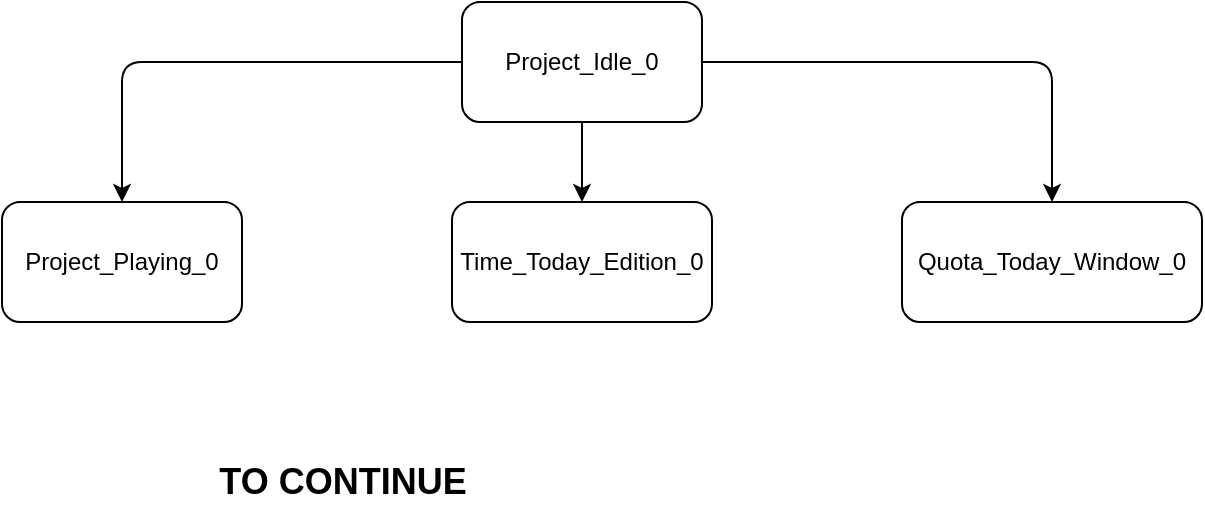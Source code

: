 <mxfile>
    <diagram id="hUVOVU6jRG6KGF_iUACn" name="Page-1">
        <mxGraphModel dx="2474" dy="1756" grid="1" gridSize="10" guides="1" tooltips="1" connect="1" arrows="1" fold="1" page="1" pageScale="1" pageWidth="850" pageHeight="1100" math="0" shadow="0">
            <root>
                <mxCell id="0"/>
                <mxCell id="1" parent="0"/>
                <mxCell id="88" style="edgeStyle=none;html=1;exitX=0;exitY=0.5;exitDx=0;exitDy=0;entryX=0.5;entryY=0;entryDx=0;entryDy=0;" edge="1" parent="1" source="84" target="85">
                    <mxGeometry relative="1" as="geometry">
                        <Array as="points">
                            <mxPoint x="-660" y="-50"/>
                        </Array>
                    </mxGeometry>
                </mxCell>
                <mxCell id="89" style="edgeStyle=none;html=1;exitX=0.5;exitY=1;exitDx=0;exitDy=0;entryX=0.5;entryY=0;entryDx=0;entryDy=0;" edge="1" parent="1" source="84" target="86">
                    <mxGeometry relative="1" as="geometry"/>
                </mxCell>
                <mxCell id="90" style="edgeStyle=none;html=1;exitX=1;exitY=0.5;exitDx=0;exitDy=0;entryX=0.5;entryY=0;entryDx=0;entryDy=0;" edge="1" parent="1" source="84" target="87">
                    <mxGeometry relative="1" as="geometry">
                        <Array as="points">
                            <mxPoint x="-195" y="-50"/>
                        </Array>
                    </mxGeometry>
                </mxCell>
                <mxCell id="84" value="Project_Idle_0" style="rounded=1;whiteSpace=wrap;html=1;" vertex="1" parent="1">
                    <mxGeometry x="-490" y="-80" width="120" height="60" as="geometry"/>
                </mxCell>
                <mxCell id="85" value="Project_Playing_0" style="rounded=1;whiteSpace=wrap;html=1;" vertex="1" parent="1">
                    <mxGeometry x="-720" y="20" width="120" height="60" as="geometry"/>
                </mxCell>
                <mxCell id="86" value="Time_Today_Edition_0" style="rounded=1;whiteSpace=wrap;html=1;" vertex="1" parent="1">
                    <mxGeometry x="-495" y="20" width="130" height="60" as="geometry"/>
                </mxCell>
                <mxCell id="87" value="Quota_Today_Window_0" style="rounded=1;whiteSpace=wrap;html=1;" vertex="1" parent="1">
                    <mxGeometry x="-270" y="20" width="150" height="60" as="geometry"/>
                </mxCell>
                <mxCell id="94" value="&lt;font style=&quot;font-size: 18px&quot;&gt;&lt;b&gt;TO CONTINUE&lt;/b&gt;&lt;/font&gt;" style="text;html=1;align=center;verticalAlign=middle;resizable=0;points=[];autosize=1;strokeColor=none;fillColor=none;" vertex="1" parent="1">
                    <mxGeometry x="-620" y="150" width="140" height="20" as="geometry"/>
                </mxCell>
            </root>
        </mxGraphModel>
    </diagram>
</mxfile>
